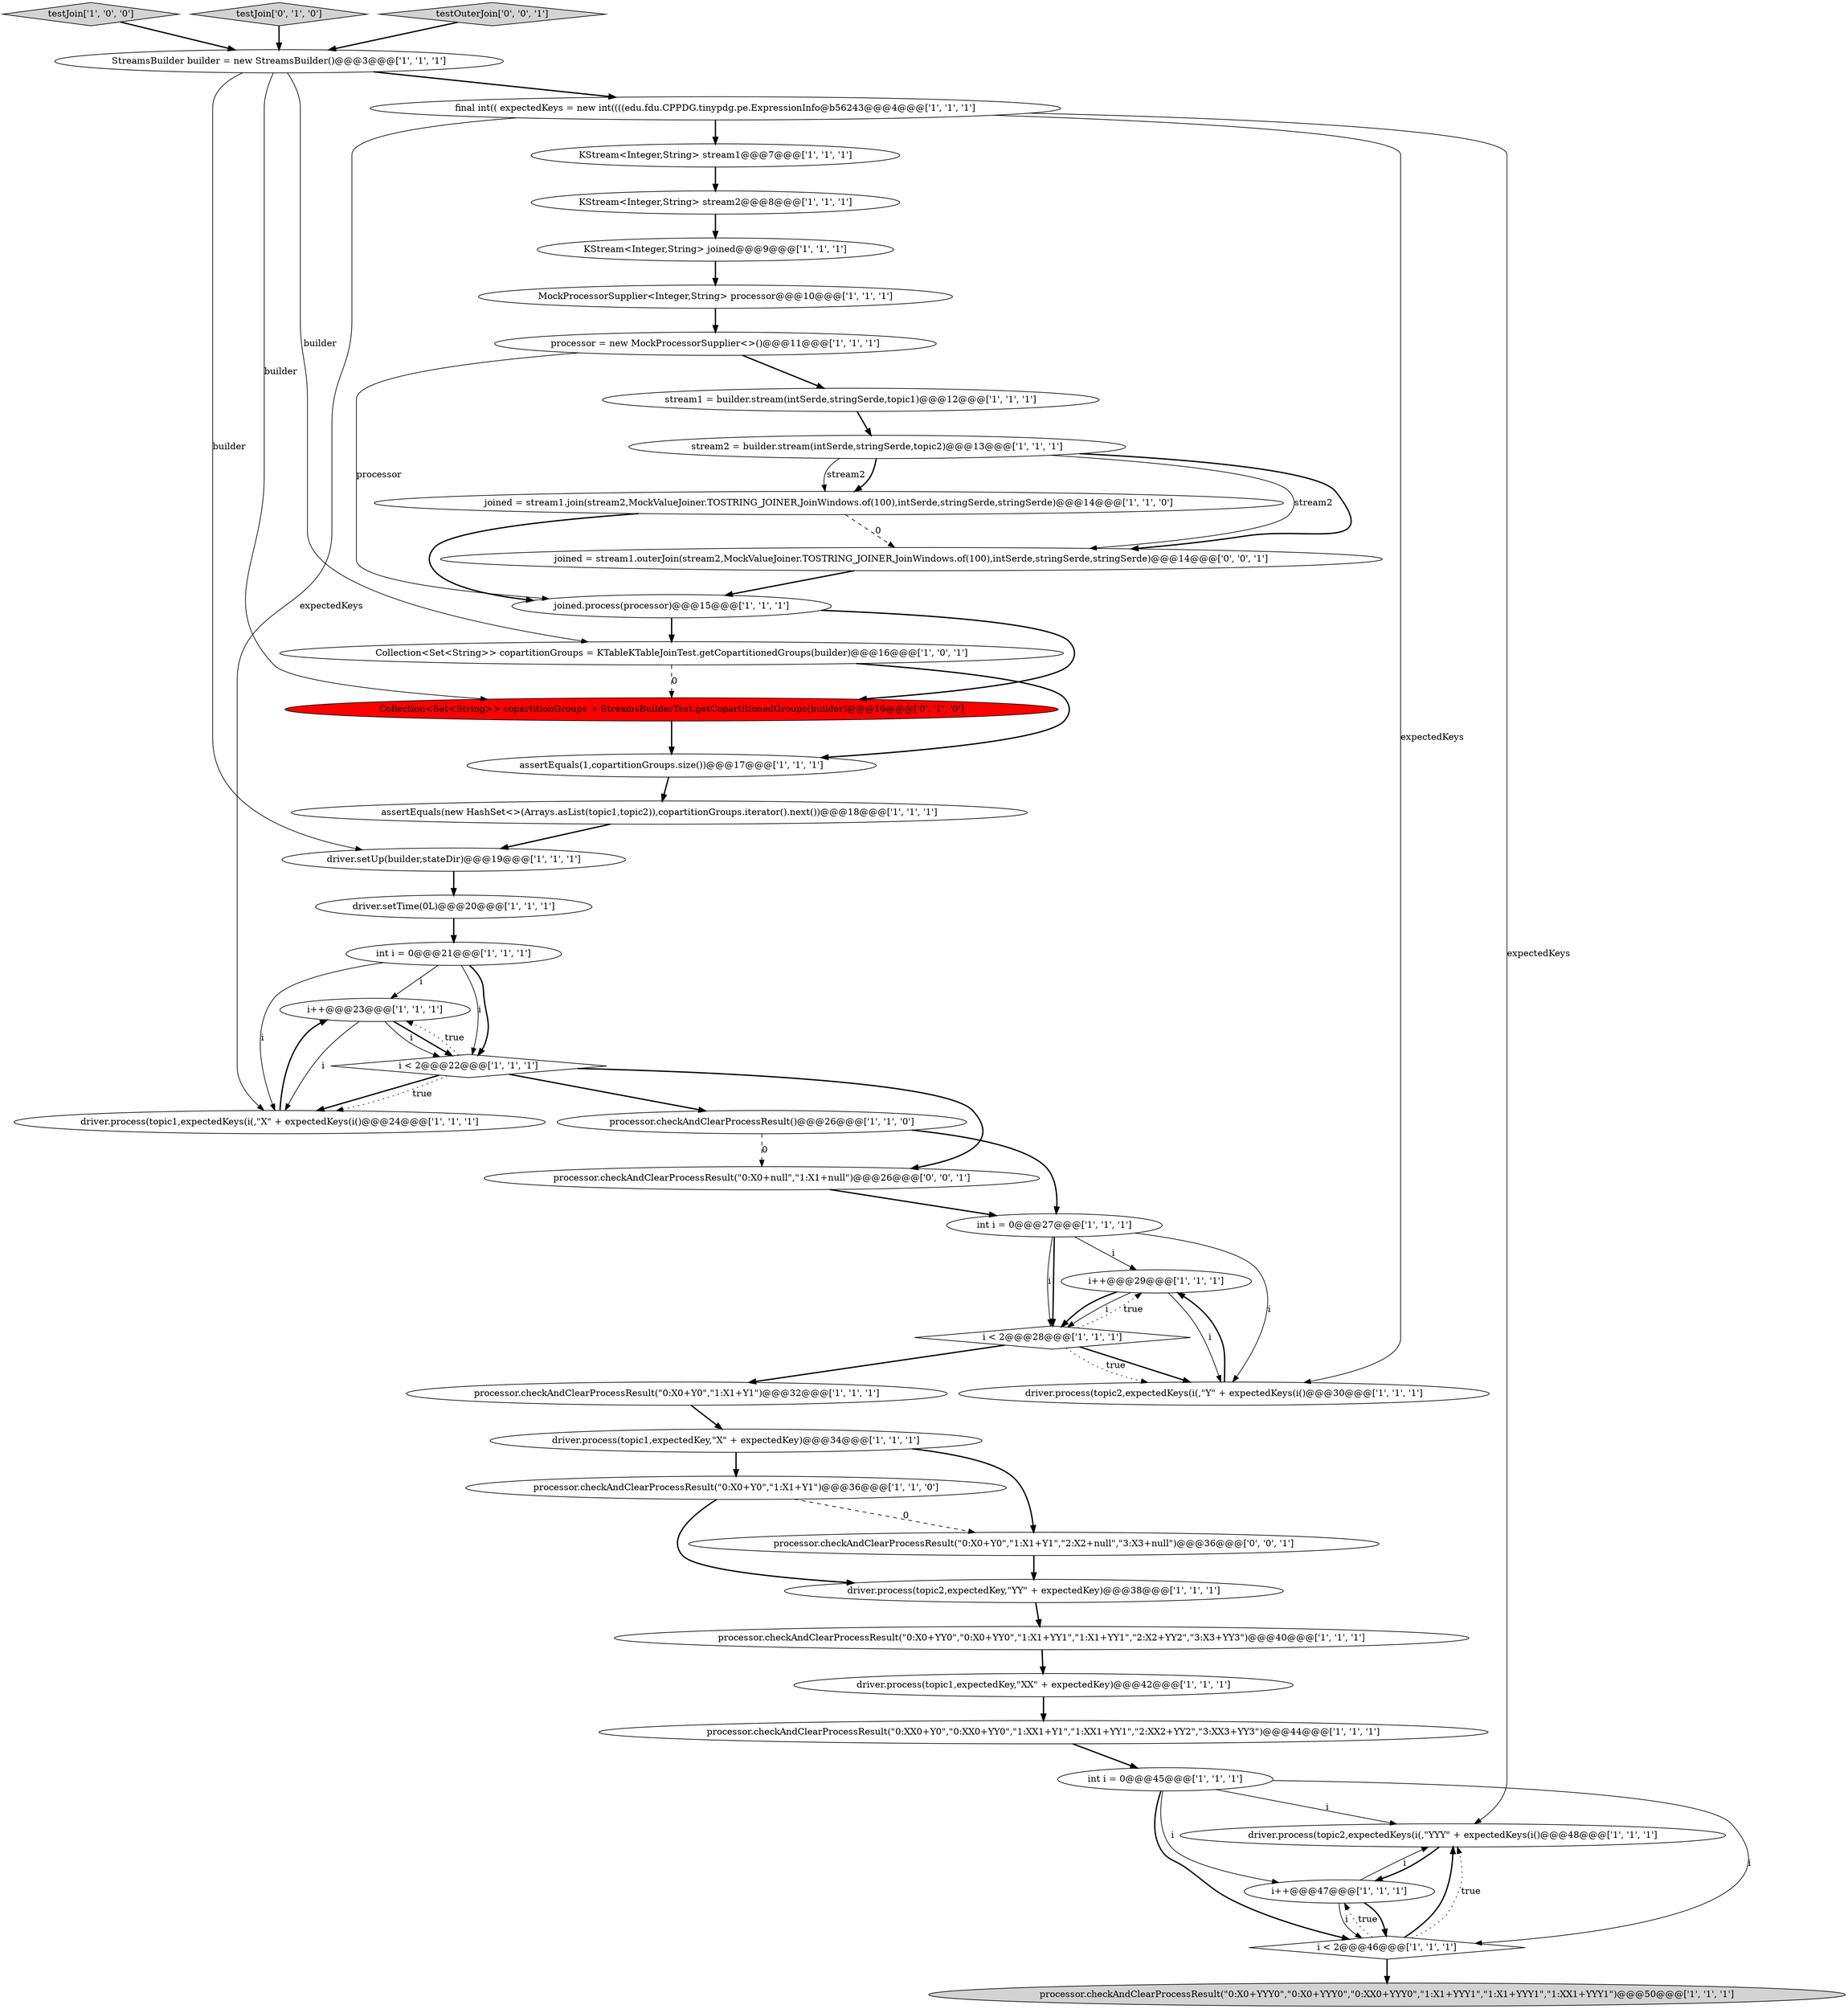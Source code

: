 digraph {
35 [style = filled, label = "driver.process(topic1,expectedKey,\"XX\" + expectedKey)@@@42@@@['1', '1', '1']", fillcolor = white, shape = ellipse image = "AAA0AAABBB1BBB"];
15 [style = filled, label = "testJoin['1', '0', '0']", fillcolor = lightgray, shape = diamond image = "AAA0AAABBB1BBB"];
4 [style = filled, label = "Collection<Set<String>> copartitionGroups = KTableKTableJoinTest.getCopartitionedGroups(builder)@@@16@@@['1', '0', '1']", fillcolor = white, shape = ellipse image = "AAA0AAABBB1BBB"];
9 [style = filled, label = "driver.process(topic1,expectedKey,\"X\" + expectedKey)@@@34@@@['1', '1', '1']", fillcolor = white, shape = ellipse image = "AAA0AAABBB1BBB"];
6 [style = filled, label = "KStream<Integer,String> stream2@@@8@@@['1', '1', '1']", fillcolor = white, shape = ellipse image = "AAA0AAABBB1BBB"];
19 [style = filled, label = "stream2 = builder.stream(intSerde,stringSerde,topic2)@@@13@@@['1', '1', '1']", fillcolor = white, shape = ellipse image = "AAA0AAABBB1BBB"];
8 [style = filled, label = "driver.setTime(0L)@@@20@@@['1', '1', '1']", fillcolor = white, shape = ellipse image = "AAA0AAABBB1BBB"];
11 [style = filled, label = "assertEquals(new HashSet<>(Arrays.asList(topic1,topic2)),copartitionGroups.iterator().next())@@@18@@@['1', '1', '1']", fillcolor = white, shape = ellipse image = "AAA0AAABBB1BBB"];
26 [style = filled, label = "driver.process(topic2,expectedKeys(i(,\"YYY\" + expectedKeys(i()@@@48@@@['1', '1', '1']", fillcolor = white, shape = ellipse image = "AAA0AAABBB1BBB"];
23 [style = filled, label = "KStream<Integer,String> stream1@@@7@@@['1', '1', '1']", fillcolor = white, shape = ellipse image = "AAA0AAABBB1BBB"];
36 [style = filled, label = "i++@@@29@@@['1', '1', '1']", fillcolor = white, shape = ellipse image = "AAA0AAABBB1BBB"];
37 [style = filled, label = "processor.checkAndClearProcessResult(\"0:XX0+Y0\",\"0:XX0+YY0\",\"1:XX1+Y1\",\"1:XX1+YY1\",\"2:XX2+YY2\",\"3:XX3+YY3\")@@@44@@@['1', '1', '1']", fillcolor = white, shape = ellipse image = "AAA0AAABBB1BBB"];
7 [style = filled, label = "i < 2@@@28@@@['1', '1', '1']", fillcolor = white, shape = diamond image = "AAA0AAABBB1BBB"];
16 [style = filled, label = "processor.checkAndClearProcessResult(\"0:X0+YY0\",\"0:X0+YY0\",\"1:X1+YY1\",\"1:X1+YY1\",\"2:X2+YY2\",\"3:X3+YY3\")@@@40@@@['1', '1', '1']", fillcolor = white, shape = ellipse image = "AAA0AAABBB1BBB"];
39 [style = filled, label = "testJoin['0', '1', '0']", fillcolor = lightgray, shape = diamond image = "AAA0AAABBB2BBB"];
38 [style = filled, label = "Collection<Set<String>> copartitionGroups = StreamsBuilderTest.getCopartitionedGroups(builder)@@@16@@@['0', '1', '0']", fillcolor = red, shape = ellipse image = "AAA1AAABBB2BBB"];
31 [style = filled, label = "i++@@@23@@@['1', '1', '1']", fillcolor = white, shape = ellipse image = "AAA0AAABBB1BBB"];
3 [style = filled, label = "stream1 = builder.stream(intSerde,stringSerde,topic1)@@@12@@@['1', '1', '1']", fillcolor = white, shape = ellipse image = "AAA0AAABBB1BBB"];
30 [style = filled, label = "driver.process(topic2,expectedKey,\"YY\" + expectedKey)@@@38@@@['1', '1', '1']", fillcolor = white, shape = ellipse image = "AAA0AAABBB1BBB"];
0 [style = filled, label = "final int(( expectedKeys = new int((((edu.fdu.CPPDG.tinypdg.pe.ExpressionInfo@b56243@@@4@@@['1', '1', '1']", fillcolor = white, shape = ellipse image = "AAA0AAABBB1BBB"];
28 [style = filled, label = "processor.checkAndClearProcessResult(\"0:X0+Y0\",\"1:X1+Y1\")@@@36@@@['1', '1', '0']", fillcolor = white, shape = ellipse image = "AAA0AAABBB1BBB"];
34 [style = filled, label = "i < 2@@@22@@@['1', '1', '1']", fillcolor = white, shape = diamond image = "AAA0AAABBB1BBB"];
27 [style = filled, label = "joined.process(processor)@@@15@@@['1', '1', '1']", fillcolor = white, shape = ellipse image = "AAA0AAABBB1BBB"];
32 [style = filled, label = "driver.process(topic2,expectedKeys(i(,\"Y\" + expectedKeys(i()@@@30@@@['1', '1', '1']", fillcolor = white, shape = ellipse image = "AAA0AAABBB1BBB"];
2 [style = filled, label = "assertEquals(1,copartitionGroups.size())@@@17@@@['1', '1', '1']", fillcolor = white, shape = ellipse image = "AAA0AAABBB1BBB"];
18 [style = filled, label = "processor.checkAndClearProcessResult(\"0:X0+YYY0\",\"0:X0+YYY0\",\"0:XX0+YYY0\",\"1:X1+YYY1\",\"1:X1+YYY1\",\"1:XX1+YYY1\")@@@50@@@['1', '1', '1']", fillcolor = lightgray, shape = ellipse image = "AAA0AAABBB1BBB"];
5 [style = filled, label = "int i = 0@@@21@@@['1', '1', '1']", fillcolor = white, shape = ellipse image = "AAA0AAABBB1BBB"];
1 [style = filled, label = "driver.setUp(builder,stateDir)@@@19@@@['1', '1', '1']", fillcolor = white, shape = ellipse image = "AAA0AAABBB1BBB"];
40 [style = filled, label = "processor.checkAndClearProcessResult(\"0:X0+Y0\",\"1:X1+Y1\",\"2:X2+null\",\"3:X3+null\")@@@36@@@['0', '0', '1']", fillcolor = white, shape = ellipse image = "AAA0AAABBB3BBB"];
42 [style = filled, label = "testOuterJoin['0', '0', '1']", fillcolor = lightgray, shape = diamond image = "AAA0AAABBB3BBB"];
14 [style = filled, label = "processor.checkAndClearProcessResult()@@@26@@@['1', '1', '0']", fillcolor = white, shape = ellipse image = "AAA0AAABBB1BBB"];
24 [style = filled, label = "i++@@@47@@@['1', '1', '1']", fillcolor = white, shape = ellipse image = "AAA0AAABBB1BBB"];
43 [style = filled, label = "processor.checkAndClearProcessResult(\"0:X0+null\",\"1:X1+null\")@@@26@@@['0', '0', '1']", fillcolor = white, shape = ellipse image = "AAA0AAABBB3BBB"];
17 [style = filled, label = "KStream<Integer,String> joined@@@9@@@['1', '1', '1']", fillcolor = white, shape = ellipse image = "AAA0AAABBB1BBB"];
21 [style = filled, label = "MockProcessorSupplier<Integer,String> processor@@@10@@@['1', '1', '1']", fillcolor = white, shape = ellipse image = "AAA0AAABBB1BBB"];
25 [style = filled, label = "i < 2@@@46@@@['1', '1', '1']", fillcolor = white, shape = diamond image = "AAA0AAABBB1BBB"];
12 [style = filled, label = "processor = new MockProcessorSupplier<>()@@@11@@@['1', '1', '1']", fillcolor = white, shape = ellipse image = "AAA0AAABBB1BBB"];
33 [style = filled, label = "int i = 0@@@45@@@['1', '1', '1']", fillcolor = white, shape = ellipse image = "AAA0AAABBB1BBB"];
22 [style = filled, label = "int i = 0@@@27@@@['1', '1', '1']", fillcolor = white, shape = ellipse image = "AAA0AAABBB1BBB"];
20 [style = filled, label = "driver.process(topic1,expectedKeys(i(,\"X\" + expectedKeys(i()@@@24@@@['1', '1', '1']", fillcolor = white, shape = ellipse image = "AAA0AAABBB1BBB"];
41 [style = filled, label = "joined = stream1.outerJoin(stream2,MockValueJoiner.TOSTRING_JOINER,JoinWindows.of(100),intSerde,stringSerde,stringSerde)@@@14@@@['0', '0', '1']", fillcolor = white, shape = ellipse image = "AAA0AAABBB3BBB"];
10 [style = filled, label = "processor.checkAndClearProcessResult(\"0:X0+Y0\",\"1:X1+Y1\")@@@32@@@['1', '1', '1']", fillcolor = white, shape = ellipse image = "AAA0AAABBB1BBB"];
29 [style = filled, label = "StreamsBuilder builder = new StreamsBuilder()@@@3@@@['1', '1', '1']", fillcolor = white, shape = ellipse image = "AAA0AAABBB1BBB"];
13 [style = filled, label = "joined = stream1.join(stream2,MockValueJoiner.TOSTRING_JOINER,JoinWindows.of(100),intSerde,stringSerde,stringSerde)@@@14@@@['1', '1', '0']", fillcolor = white, shape = ellipse image = "AAA0AAABBB1BBB"];
6->17 [style = bold, label=""];
29->1 [style = solid, label="builder"];
7->32 [style = bold, label=""];
27->38 [style = bold, label=""];
1->8 [style = bold, label=""];
41->27 [style = bold, label=""];
34->20 [style = bold, label=""];
19->41 [style = solid, label="stream2"];
28->30 [style = bold, label=""];
5->20 [style = solid, label="i"];
4->38 [style = dashed, label="0"];
11->1 [style = bold, label=""];
7->10 [style = bold, label=""];
7->36 [style = dotted, label="true"];
22->32 [style = solid, label="i"];
28->40 [style = dashed, label="0"];
33->24 [style = solid, label="i"];
29->0 [style = bold, label=""];
14->22 [style = bold, label=""];
25->18 [style = bold, label=""];
24->26 [style = solid, label="i"];
25->24 [style = dotted, label="true"];
22->36 [style = solid, label="i"];
20->31 [style = bold, label=""];
4->2 [style = bold, label=""];
34->20 [style = dotted, label="true"];
0->26 [style = solid, label="expectedKeys"];
33->26 [style = solid, label="i"];
26->24 [style = bold, label=""];
13->41 [style = dashed, label="0"];
42->29 [style = bold, label=""];
5->34 [style = solid, label="i"];
22->7 [style = bold, label=""];
31->34 [style = solid, label="i"];
31->34 [style = bold, label=""];
38->2 [style = bold, label=""];
5->34 [style = bold, label=""];
21->12 [style = bold, label=""];
9->28 [style = bold, label=""];
27->4 [style = bold, label=""];
14->43 [style = dashed, label="0"];
0->32 [style = solid, label="expectedKeys"];
33->25 [style = solid, label="i"];
13->27 [style = bold, label=""];
5->31 [style = solid, label="i"];
36->32 [style = solid, label="i"];
0->23 [style = bold, label=""];
19->13 [style = bold, label=""];
8->5 [style = bold, label=""];
3->19 [style = bold, label=""];
34->31 [style = dotted, label="true"];
35->37 [style = bold, label=""];
36->7 [style = bold, label=""];
33->25 [style = bold, label=""];
19->41 [style = bold, label=""];
24->25 [style = bold, label=""];
19->13 [style = solid, label="stream2"];
23->6 [style = bold, label=""];
43->22 [style = bold, label=""];
25->26 [style = bold, label=""];
12->27 [style = solid, label="processor"];
32->36 [style = bold, label=""];
36->7 [style = solid, label="i"];
40->30 [style = bold, label=""];
29->4 [style = solid, label="builder"];
10->9 [style = bold, label=""];
12->3 [style = bold, label=""];
34->14 [style = bold, label=""];
16->35 [style = bold, label=""];
22->7 [style = solid, label="i"];
37->33 [style = bold, label=""];
29->38 [style = solid, label="builder"];
30->16 [style = bold, label=""];
34->43 [style = bold, label=""];
0->20 [style = solid, label="expectedKeys"];
17->21 [style = bold, label=""];
24->25 [style = solid, label="i"];
2->11 [style = bold, label=""];
15->29 [style = bold, label=""];
7->32 [style = dotted, label="true"];
25->26 [style = dotted, label="true"];
39->29 [style = bold, label=""];
31->20 [style = solid, label="i"];
9->40 [style = bold, label=""];
}
